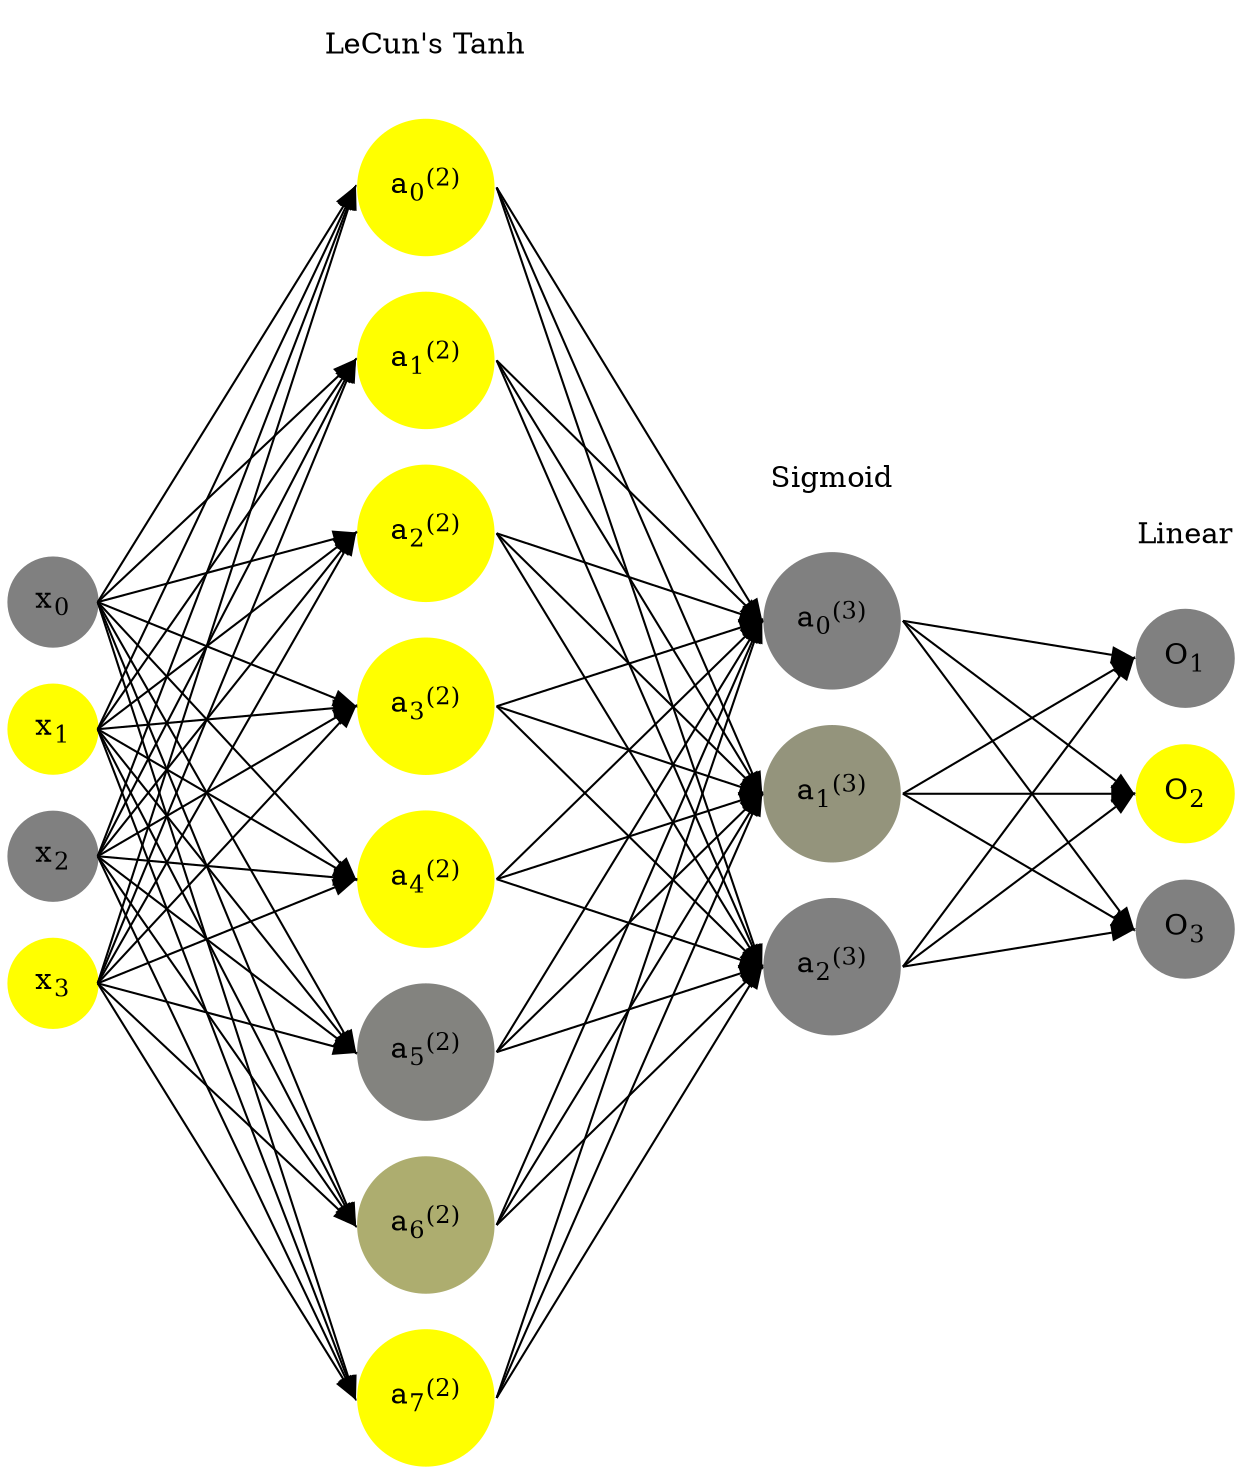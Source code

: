 digraph G {
	rankdir = LR;
	splines=false;
	edge[style=invis];
	ranksep= 1.4;
	{
	node [shape=circle, color="0.1667, 0.0, 0.5", style=filled, fillcolor="0.1667, 0.0, 0.5"];
	x0 [label=<x<sub>0</sub>>];
	}
	{
	node [shape=circle, color="0.1667, 1.0, 1.0", style=filled, fillcolor="0.1667, 1.0, 1.0"];
	x1 [label=<x<sub>1</sub>>];
	}
	{
	node [shape=circle, color="0.1667, 0.0, 0.5", style=filled, fillcolor="0.1667, 0.0, 0.5"];
	x2 [label=<x<sub>2</sub>>];
	}
	{
	node [shape=circle, color="0.1667, 1.0, 1.0", style=filled, fillcolor="0.1667, 1.0, 1.0"];
	x3 [label=<x<sub>3</sub>>];
	}
	{
	node [shape=circle, color="0.1667, 1.419323, 1.209662", style=filled, fillcolor="0.1667, 1.419323, 1.209662"];
	a02 [label=<a<sub>0</sub><sup>(2)</sup>>];
	}
	{
	node [shape=circle, color="0.1667, 1.502463, 1.251232", style=filled, fillcolor="0.1667, 1.502463, 1.251232"];
	a12 [label=<a<sub>1</sub><sup>(2)</sup>>];
	}
	{
	node [shape=circle, color="0.1667, 1.545727, 1.272863", style=filled, fillcolor="0.1667, 1.545727, 1.272863"];
	a22 [label=<a<sub>2</sub><sup>(2)</sup>>];
	}
	{
	node [shape=circle, color="0.1667, 1.341089, 1.170545", style=filled, fillcolor="0.1667, 1.341089, 1.170545"];
	a32 [label=<a<sub>3</sub><sup>(2)</sup>>];
	}
	{
	node [shape=circle, color="0.1667, 1.304929, 1.152465", style=filled, fillcolor="0.1667, 1.304929, 1.152465"];
	a42 [label=<a<sub>4</sub><sup>(2)</sup>>];
	}
	{
	node [shape=circle, color="0.1667, 0.023632, 0.511816", style=filled, fillcolor="0.1667, 0.023632, 0.511816"];
	a52 [label=<a<sub>5</sub><sup>(2)</sup>>];
	}
	{
	node [shape=circle, color="0.1667, 0.357172, 0.678586", style=filled, fillcolor="0.1667, 0.357172, 0.678586"];
	a62 [label=<a<sub>6</sub><sup>(2)</sup>>];
	}
	{
	node [shape=circle, color="0.1667, 1.607185, 1.303592", style=filled, fillcolor="0.1667, 1.607185, 1.303592"];
	a72 [label=<a<sub>7</sub><sup>(2)</sup>>];
	}
	{
	node [shape=circle, color="0.1667, 0.000387, 0.500194", style=filled, fillcolor="0.1667, 0.000387, 0.500194"];
	a03 [label=<a<sub>0</sub><sup>(3)</sup>>];
	}
	{
	node [shape=circle, color="0.1667, 0.158469, 0.579235", style=filled, fillcolor="0.1667, 0.158469, 0.579235"];
	a13 [label=<a<sub>1</sub><sup>(3)</sup>>];
	}
	{
	node [shape=circle, color="0.1667, 0.000017, 0.500009", style=filled, fillcolor="0.1667, 0.000017, 0.500009"];
	a23 [label=<a<sub>2</sub><sup>(3)</sup>>];
	}
	{
	node [shape=circle, color="0.1667, 0.0, 0.5", style=filled, fillcolor="0.1667, 0.0, 0.5"];
	O1 [label=<O<sub>1</sub>>];
	}
	{
	node [shape=circle, color="0.1667, 1.0, 1.0", style=filled, fillcolor="0.1667, 1.0, 1.0"];
	O2 [label=<O<sub>2</sub>>];
	}
	{
	node [shape=circle, color="0.1667, 0.0, 0.5", style=filled, fillcolor="0.1667, 0.0, 0.5"];
	O3 [label=<O<sub>3</sub>>];
	}
	{
	rank=same;
	x0->x1->x2->x3;
	}
	{
	rank=same;
	a02->a12->a22->a32->a42->a52->a62->a72;
	}
	{
	rank=same;
	a03->a13->a23;
	}
	{
	rank=same;
	O1->O2->O3;
	}
	l1 [shape=plaintext,label="LeCun's Tanh"];
	l1->a02;
	{rank=same; l1;a02};
	l2 [shape=plaintext,label="Sigmoid"];
	l2->a03;
	{rank=same; l2;a03};
	l3 [shape=plaintext,label="Linear"];
	l3->O1;
	{rank=same; l3;O1};
edge[style=solid, tailport=e, headport=w];
	{x0;x1;x2;x3} -> {a02;a12;a22;a32;a42;a52;a62;a72};
	{a02;a12;a22;a32;a42;a52;a62;a72} -> {a03;a13;a23};
	{a03;a13;a23} -> {O1,O2,O3};
}